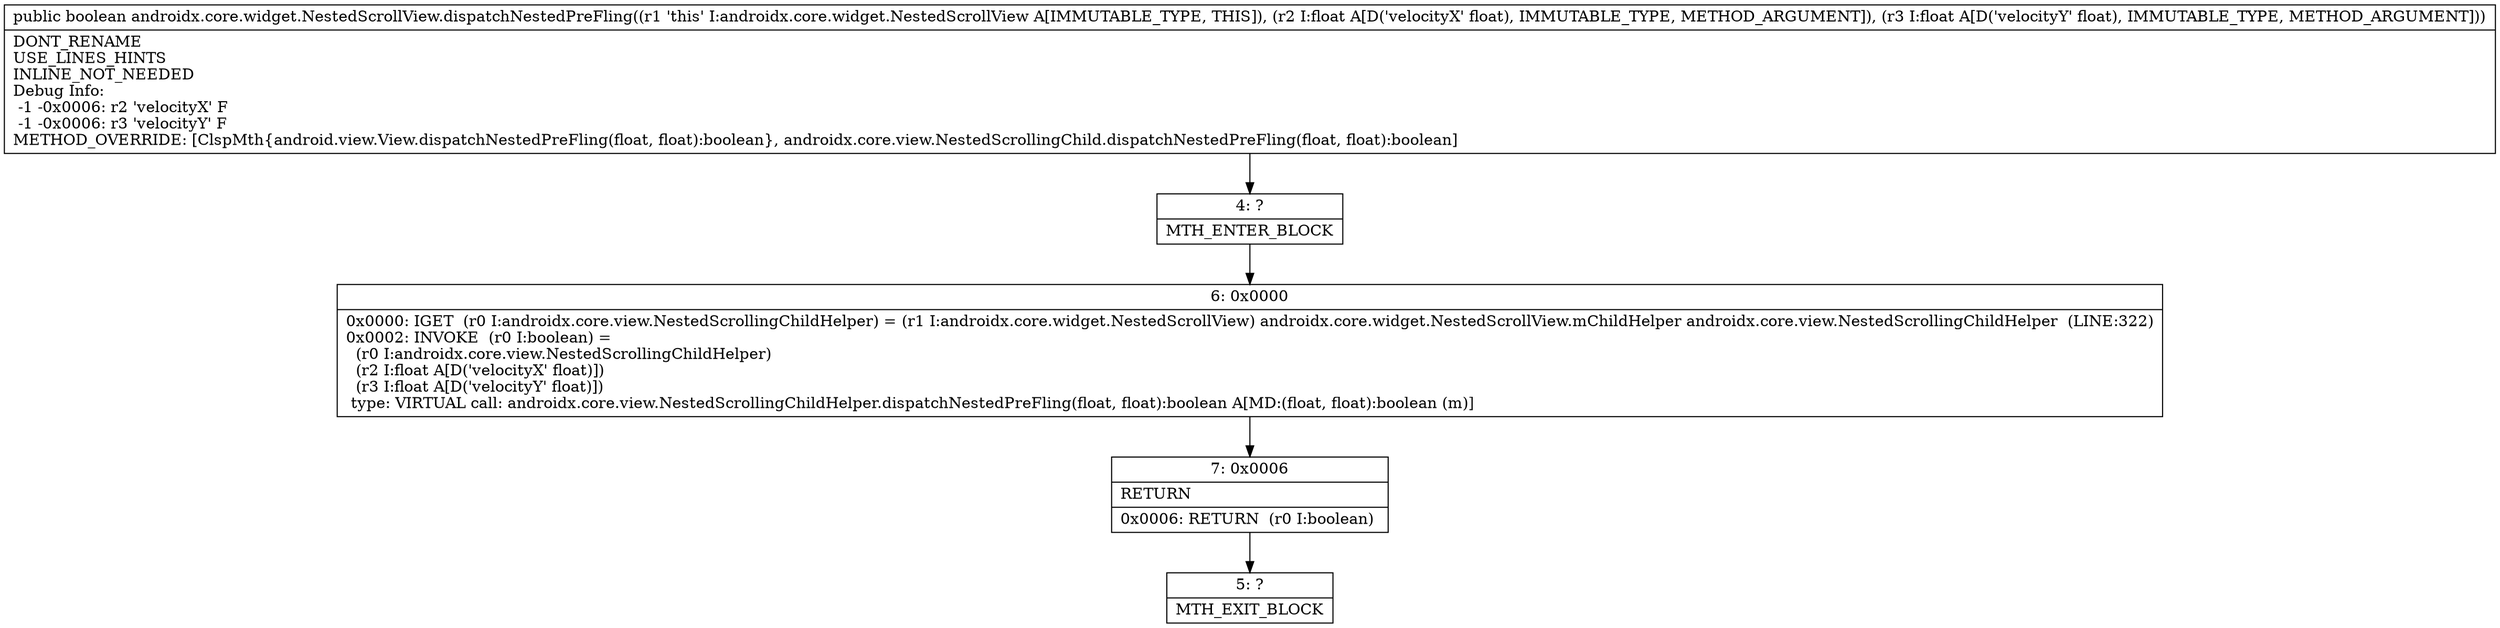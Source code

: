 digraph "CFG forandroidx.core.widget.NestedScrollView.dispatchNestedPreFling(FF)Z" {
Node_4 [shape=record,label="{4\:\ ?|MTH_ENTER_BLOCK\l}"];
Node_6 [shape=record,label="{6\:\ 0x0000|0x0000: IGET  (r0 I:androidx.core.view.NestedScrollingChildHelper) = (r1 I:androidx.core.widget.NestedScrollView) androidx.core.widget.NestedScrollView.mChildHelper androidx.core.view.NestedScrollingChildHelper  (LINE:322)\l0x0002: INVOKE  (r0 I:boolean) = \l  (r0 I:androidx.core.view.NestedScrollingChildHelper)\l  (r2 I:float A[D('velocityX' float)])\l  (r3 I:float A[D('velocityY' float)])\l type: VIRTUAL call: androidx.core.view.NestedScrollingChildHelper.dispatchNestedPreFling(float, float):boolean A[MD:(float, float):boolean (m)]\l}"];
Node_7 [shape=record,label="{7\:\ 0x0006|RETURN\l|0x0006: RETURN  (r0 I:boolean) \l}"];
Node_5 [shape=record,label="{5\:\ ?|MTH_EXIT_BLOCK\l}"];
MethodNode[shape=record,label="{public boolean androidx.core.widget.NestedScrollView.dispatchNestedPreFling((r1 'this' I:androidx.core.widget.NestedScrollView A[IMMUTABLE_TYPE, THIS]), (r2 I:float A[D('velocityX' float), IMMUTABLE_TYPE, METHOD_ARGUMENT]), (r3 I:float A[D('velocityY' float), IMMUTABLE_TYPE, METHOD_ARGUMENT]))  | DONT_RENAME\lUSE_LINES_HINTS\lINLINE_NOT_NEEDED\lDebug Info:\l  \-1 \-0x0006: r2 'velocityX' F\l  \-1 \-0x0006: r3 'velocityY' F\lMETHOD_OVERRIDE: [ClspMth\{android.view.View.dispatchNestedPreFling(float, float):boolean\}, androidx.core.view.NestedScrollingChild.dispatchNestedPreFling(float, float):boolean]\l}"];
MethodNode -> Node_4;Node_4 -> Node_6;
Node_6 -> Node_7;
Node_7 -> Node_5;
}

